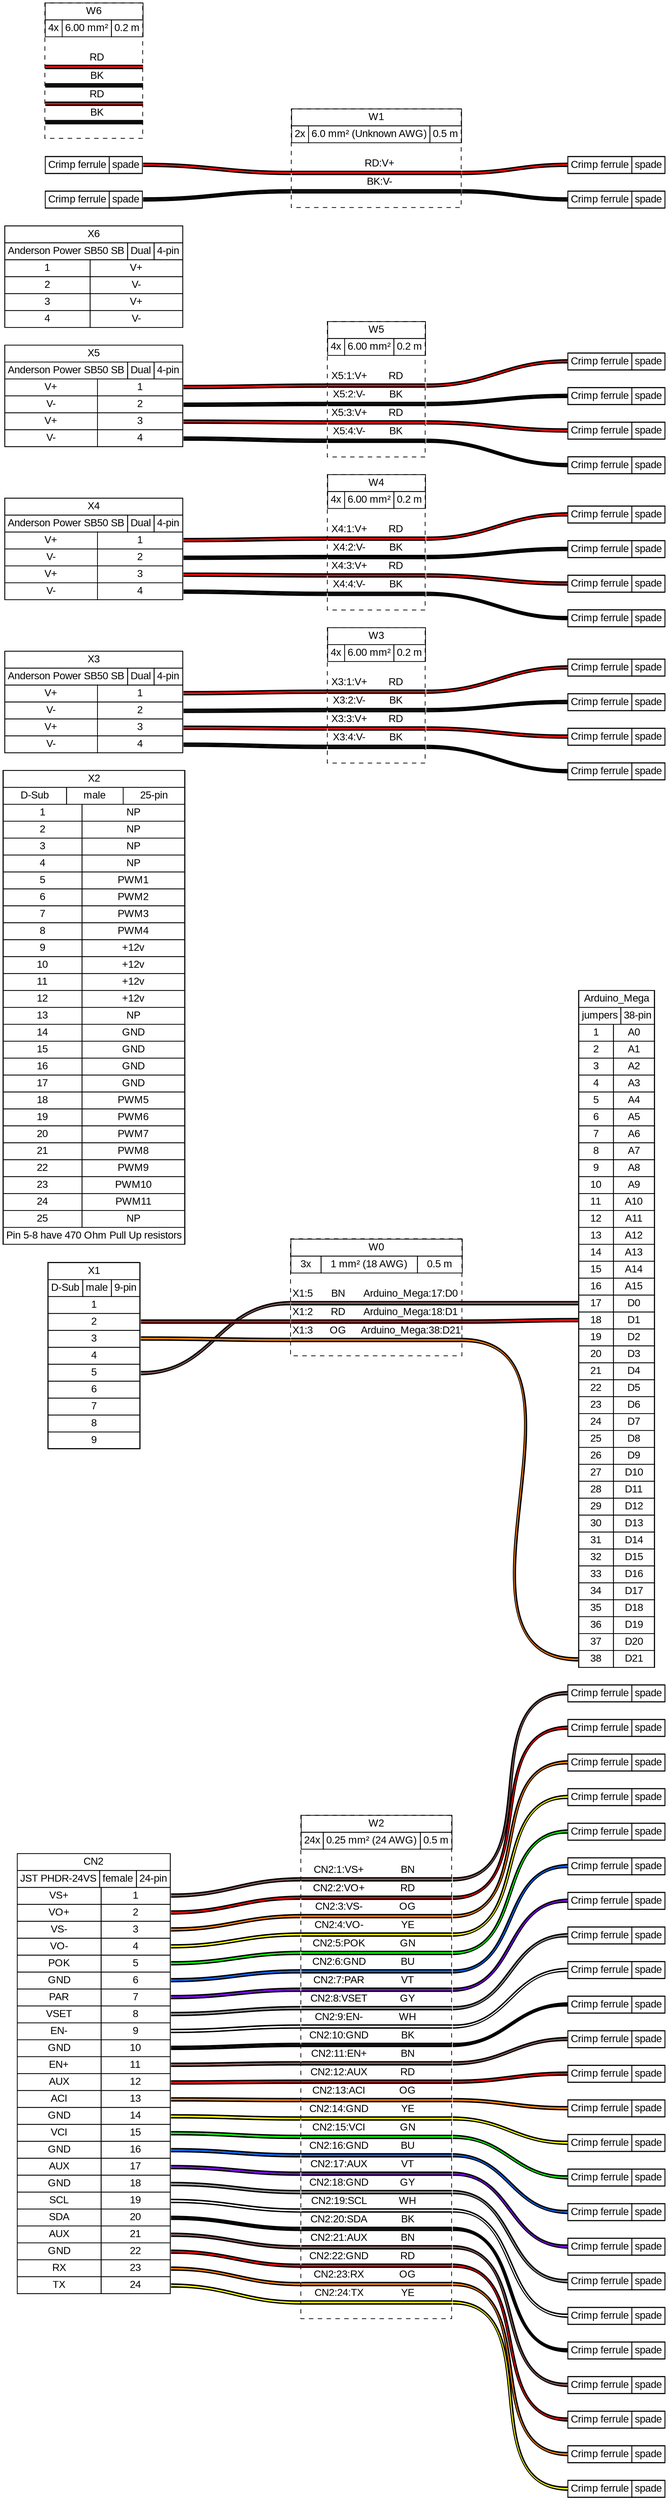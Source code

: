 graph {
// Graph generated by WireViz 0.3.2
// https://github.com/formatc1702/WireViz
	graph [bgcolor="#FFFFFF" fontname=arial nodesep=0.33 rankdir=LR ranksep=2]
	node [fillcolor="#FFFFFF" fontname=arial height=0 margin=0 shape=none style=filled width=0]
	edge [fontname=arial style=bold]
	CN2 [label=<
<table border="0" cellspacing="0" cellpadding="0">
 <tr><td>
  <table border="0" cellspacing="0" cellpadding="3" cellborder="1"><tr>
   <td balign="left">CN2</td>
  </tr></table>
 </td></tr>
 <tr><td>
  <table border="0" cellspacing="0" cellpadding="3" cellborder="1"><tr>
   <td balign="left">JST PHDR-24VS</td>
   <td balign="left">female</td>
   <td balign="left">24-pin</td>
  </tr></table>
 </td></tr>
 <tr><td>
  <table border="0" cellspacing="0" cellpadding="3" cellborder="1">
   <tr>
    <td>VS+</td>
    <td port="p1r">1</td>
   </tr>
   <tr>
    <td>VO+</td>
    <td port="p2r">2</td>
   </tr>
   <tr>
    <td>VS-</td>
    <td port="p3r">3</td>
   </tr>
   <tr>
    <td>VO-</td>
    <td port="p4r">4</td>
   </tr>
   <tr>
    <td>POK</td>
    <td port="p5r">5</td>
   </tr>
   <tr>
    <td>GND</td>
    <td port="p6r">6</td>
   </tr>
   <tr>
    <td>PAR</td>
    <td port="p7r">7</td>
   </tr>
   <tr>
    <td>VSET</td>
    <td port="p8r">8</td>
   </tr>
   <tr>
    <td>EN-</td>
    <td port="p9r">9</td>
   </tr>
   <tr>
    <td>GND</td>
    <td port="p10r">10</td>
   </tr>
   <tr>
    <td>EN+</td>
    <td port="p11r">11</td>
   </tr>
   <tr>
    <td>AUX</td>
    <td port="p12r">12</td>
   </tr>
   <tr>
    <td>ACI</td>
    <td port="p13r">13</td>
   </tr>
   <tr>
    <td>GND</td>
    <td port="p14r">14</td>
   </tr>
   <tr>
    <td>VCI</td>
    <td port="p15r">15</td>
   </tr>
   <tr>
    <td>GND</td>
    <td port="p16r">16</td>
   </tr>
   <tr>
    <td>AUX</td>
    <td port="p17r">17</td>
   </tr>
   <tr>
    <td>GND</td>
    <td port="p18r">18</td>
   </tr>
   <tr>
    <td>SCL</td>
    <td port="p19r">19</td>
   </tr>
   <tr>
    <td>SDA</td>
    <td port="p20r">20</td>
   </tr>
   <tr>
    <td>AUX</td>
    <td port="p21r">21</td>
   </tr>
   <tr>
    <td>GND</td>
    <td port="p22r">22</td>
   </tr>
   <tr>
    <td>RX</td>
    <td port="p23r">23</td>
   </tr>
   <tr>
    <td>TX</td>
    <td port="p24r">24</td>
   </tr>
  </table>
 </td></tr>
</table>
> fillcolor="#FFFFFF" shape=box style=filled]
	X1 [label=<
<table border="0" cellspacing="0" cellpadding="0">
 <tr><td>
  <table border="0" cellspacing="0" cellpadding="3" cellborder="1"><tr>
   <td balign="left">X1</td>
  </tr></table>
 </td></tr>
 <tr><td>
  <table border="0" cellspacing="0" cellpadding="3" cellborder="1"><tr>
   <td balign="left">D-Sub</td>
   <td balign="left">male</td>
   <td balign="left">9-pin</td>
  </tr></table>
 </td></tr>
 <tr><td>
  <table border="0" cellspacing="0" cellpadding="3" cellborder="1">
   <tr>
    <td port="p1r">1</td>
   </tr>
   <tr>
    <td port="p2r">2</td>
   </tr>
   <tr>
    <td port="p3r">3</td>
   </tr>
   <tr>
    <td port="p4r">4</td>
   </tr>
   <tr>
    <td port="p5r">5</td>
   </tr>
   <tr>
    <td port="p6r">6</td>
   </tr>
   <tr>
    <td port="p7r">7</td>
   </tr>
   <tr>
    <td port="p8r">8</td>
   </tr>
   <tr>
    <td port="p9r">9</td>
   </tr>
  </table>
 </td></tr>
</table>
> fillcolor="#FFFFFF" shape=box style=filled]
	X2 [label=<
<table border="0" cellspacing="0" cellpadding="0">
 <tr><td>
  <table border="0" cellspacing="0" cellpadding="3" cellborder="1"><tr>
   <td balign="left">X2</td>
  </tr></table>
 </td></tr>
 <tr><td>
  <table border="0" cellspacing="0" cellpadding="3" cellborder="1"><tr>
   <td balign="left">D-Sub</td>
   <td balign="left">male</td>
   <td balign="left">25-pin</td>
  </tr></table>
 </td></tr>
 <tr><td>
  <table border="0" cellspacing="0" cellpadding="3" cellborder="1">
   <tr>
    <td port="p1l">1</td>
    <td>NP</td>
   </tr>
   <tr>
    <td port="p2l">2</td>
    <td>NP</td>
   </tr>
   <tr>
    <td port="p3l">3</td>
    <td>NP</td>
   </tr>
   <tr>
    <td port="p4l">4</td>
    <td>NP</td>
   </tr>
   <tr>
    <td port="p5l">5</td>
    <td>PWM1</td>
   </tr>
   <tr>
    <td port="p6l">6</td>
    <td>PWM2</td>
   </tr>
   <tr>
    <td port="p7l">7</td>
    <td>PWM3</td>
   </tr>
   <tr>
    <td port="p8l">8</td>
    <td>PWM4</td>
   </tr>
   <tr>
    <td port="p9l">9</td>
    <td>+12v</td>
   </tr>
   <tr>
    <td port="p10l">10</td>
    <td>+12v</td>
   </tr>
   <tr>
    <td port="p11l">11</td>
    <td>+12v</td>
   </tr>
   <tr>
    <td port="p12l">12</td>
    <td>+12v</td>
   </tr>
   <tr>
    <td port="p13l">13</td>
    <td>NP</td>
   </tr>
   <tr>
    <td port="p14l">14</td>
    <td>GND</td>
   </tr>
   <tr>
    <td port="p15l">15</td>
    <td>GND</td>
   </tr>
   <tr>
    <td port="p16l">16</td>
    <td>GND</td>
   </tr>
   <tr>
    <td port="p17l">17</td>
    <td>GND</td>
   </tr>
   <tr>
    <td port="p18l">18</td>
    <td>PWM5</td>
   </tr>
   <tr>
    <td port="p19l">19</td>
    <td>PWM6</td>
   </tr>
   <tr>
    <td port="p20l">20</td>
    <td>PWM7</td>
   </tr>
   <tr>
    <td port="p21l">21</td>
    <td>PWM8</td>
   </tr>
   <tr>
    <td port="p22l">22</td>
    <td>PWM9</td>
   </tr>
   <tr>
    <td port="p23l">23</td>
    <td>PWM10</td>
   </tr>
   <tr>
    <td port="p24l">24</td>
    <td>PWM11</td>
   </tr>
   <tr>
    <td port="p25l">25</td>
    <td>NP</td>
   </tr>
  </table>
 </td></tr>
 <tr><td>
  <table border="0" cellspacing="0" cellpadding="3" cellborder="1"><tr>
   <td balign="left">Pin 5-8 have 470 Ohm Pull Up resistors</td>
  </tr></table>
 </td></tr>
</table>
> fillcolor="#FFFFFF" shape=box style=filled]
	X3 [label=<
<table border="0" cellspacing="0" cellpadding="0">
 <tr><td>
  <table border="0" cellspacing="0" cellpadding="3" cellborder="1"><tr>
   <td balign="left">X3</td>
  </tr></table>
 </td></tr>
 <tr><td>
  <table border="0" cellspacing="0" cellpadding="3" cellborder="1"><tr>
   <td balign="left">Anderson Power SB50 SB</td>
   <td balign="left">Dual</td>
   <td balign="left">4-pin</td>
  </tr></table>
 </td></tr>
 <tr><td>
  <table border="0" cellspacing="0" cellpadding="3" cellborder="1">
   <tr>
    <td>V+</td>
    <td port="p1r">1</td>
   </tr>
   <tr>
    <td>V-</td>
    <td port="p2r">2</td>
   </tr>
   <tr>
    <td>V+</td>
    <td port="p3r">3</td>
   </tr>
   <tr>
    <td>V-</td>
    <td port="p4r">4</td>
   </tr>
  </table>
 </td></tr>
</table>
> fillcolor="#FFFFFF" shape=box style=filled]
	X4 [label=<
<table border="0" cellspacing="0" cellpadding="0">
 <tr><td>
  <table border="0" cellspacing="0" cellpadding="3" cellborder="1"><tr>
   <td balign="left">X4</td>
  </tr></table>
 </td></tr>
 <tr><td>
  <table border="0" cellspacing="0" cellpadding="3" cellborder="1"><tr>
   <td balign="left">Anderson Power SB50 SB</td>
   <td balign="left">Dual</td>
   <td balign="left">4-pin</td>
  </tr></table>
 </td></tr>
 <tr><td>
  <table border="0" cellspacing="0" cellpadding="3" cellborder="1">
   <tr>
    <td>V+</td>
    <td port="p1r">1</td>
   </tr>
   <tr>
    <td>V-</td>
    <td port="p2r">2</td>
   </tr>
   <tr>
    <td>V+</td>
    <td port="p3r">3</td>
   </tr>
   <tr>
    <td>V-</td>
    <td port="p4r">4</td>
   </tr>
  </table>
 </td></tr>
</table>
> fillcolor="#FFFFFF" shape=box style=filled]
	X5 [label=<
<table border="0" cellspacing="0" cellpadding="0">
 <tr><td>
  <table border="0" cellspacing="0" cellpadding="3" cellborder="1"><tr>
   <td balign="left">X5</td>
  </tr></table>
 </td></tr>
 <tr><td>
  <table border="0" cellspacing="0" cellpadding="3" cellborder="1"><tr>
   <td balign="left">Anderson Power SB50 SB</td>
   <td balign="left">Dual</td>
   <td balign="left">4-pin</td>
  </tr></table>
 </td></tr>
 <tr><td>
  <table border="0" cellspacing="0" cellpadding="3" cellborder="1">
   <tr>
    <td>V+</td>
    <td port="p1r">1</td>
   </tr>
   <tr>
    <td>V-</td>
    <td port="p2r">2</td>
   </tr>
   <tr>
    <td>V+</td>
    <td port="p3r">3</td>
   </tr>
   <tr>
    <td>V-</td>
    <td port="p4r">4</td>
   </tr>
  </table>
 </td></tr>
</table>
> fillcolor="#FFFFFF" shape=box style=filled]
	X6 [label=<
<table border="0" cellspacing="0" cellpadding="0">
 <tr><td>
  <table border="0" cellspacing="0" cellpadding="3" cellborder="1"><tr>
   <td balign="left">X6</td>
  </tr></table>
 </td></tr>
 <tr><td>
  <table border="0" cellspacing="0" cellpadding="3" cellborder="1"><tr>
   <td balign="left">Anderson Power SB50 SB</td>
   <td balign="left">Dual</td>
   <td balign="left">4-pin</td>
  </tr></table>
 </td></tr>
 <tr><td>
  <table border="0" cellspacing="0" cellpadding="3" cellborder="1">
   <tr>
    <td port="p1l">1</td>
    <td>V+</td>
   </tr>
   <tr>
    <td port="p2l">2</td>
    <td>V-</td>
   </tr>
   <tr>
    <td port="p3l">3</td>
    <td>V+</td>
   </tr>
   <tr>
    <td port="p4l">4</td>
    <td>V-</td>
   </tr>
  </table>
 </td></tr>
</table>
> fillcolor="#FFFFFF" shape=box style=filled]
	Arduino_Mega [label=<
<table border="0" cellspacing="0" cellpadding="0">
 <tr><td>
  <table border="0" cellspacing="0" cellpadding="3" cellborder="1"><tr>
   <td balign="left">Arduino_Mega</td>
  </tr></table>
 </td></tr>
 <tr><td>
  <table border="0" cellspacing="0" cellpadding="3" cellborder="1"><tr>
   <td balign="left">jumpers</td>
   <td balign="left">38-pin</td>
  </tr></table>
 </td></tr>
 <tr><td>
  <table border="0" cellspacing="0" cellpadding="3" cellborder="1">
   <tr>
    <td port="p1l">1</td>
    <td>A0</td>
   </tr>
   <tr>
    <td port="p2l">2</td>
    <td>A1</td>
   </tr>
   <tr>
    <td port="p3l">3</td>
    <td>A2</td>
   </tr>
   <tr>
    <td port="p4l">4</td>
    <td>A3</td>
   </tr>
   <tr>
    <td port="p5l">5</td>
    <td>A4</td>
   </tr>
   <tr>
    <td port="p6l">6</td>
    <td>A5</td>
   </tr>
   <tr>
    <td port="p7l">7</td>
    <td>A6</td>
   </tr>
   <tr>
    <td port="p8l">8</td>
    <td>A7</td>
   </tr>
   <tr>
    <td port="p9l">9</td>
    <td>A8</td>
   </tr>
   <tr>
    <td port="p10l">10</td>
    <td>A9</td>
   </tr>
   <tr>
    <td port="p11l">11</td>
    <td>A10</td>
   </tr>
   <tr>
    <td port="p12l">12</td>
    <td>A11</td>
   </tr>
   <tr>
    <td port="p13l">13</td>
    <td>A12</td>
   </tr>
   <tr>
    <td port="p14l">14</td>
    <td>A13</td>
   </tr>
   <tr>
    <td port="p15l">15</td>
    <td>A14</td>
   </tr>
   <tr>
    <td port="p16l">16</td>
    <td>A15</td>
   </tr>
   <tr>
    <td port="p17l">17</td>
    <td>D0</td>
   </tr>
   <tr>
    <td port="p18l">18</td>
    <td>D1</td>
   </tr>
   <tr>
    <td port="p19l">19</td>
    <td>D2</td>
   </tr>
   <tr>
    <td port="p20l">20</td>
    <td>D3</td>
   </tr>
   <tr>
    <td port="p21l">21</td>
    <td>D4</td>
   </tr>
   <tr>
    <td port="p22l">22</td>
    <td>D5</td>
   </tr>
   <tr>
    <td port="p23l">23</td>
    <td>D6</td>
   </tr>
   <tr>
    <td port="p24l">24</td>
    <td>D7</td>
   </tr>
   <tr>
    <td port="p25l">25</td>
    <td>D8</td>
   </tr>
   <tr>
    <td port="p26l">26</td>
    <td>D9</td>
   </tr>
   <tr>
    <td port="p27l">27</td>
    <td>D10</td>
   </tr>
   <tr>
    <td port="p28l">28</td>
    <td>D11</td>
   </tr>
   <tr>
    <td port="p29l">29</td>
    <td>D12</td>
   </tr>
   <tr>
    <td port="p30l">30</td>
    <td>D13</td>
   </tr>
   <tr>
    <td port="p31l">31</td>
    <td>D14</td>
   </tr>
   <tr>
    <td port="p32l">32</td>
    <td>D15</td>
   </tr>
   <tr>
    <td port="p33l">33</td>
    <td>D16</td>
   </tr>
   <tr>
    <td port="p34l">34</td>
    <td>D17</td>
   </tr>
   <tr>
    <td port="p35l">35</td>
    <td>D18</td>
   </tr>
   <tr>
    <td port="p36l">36</td>
    <td>D19</td>
   </tr>
   <tr>
    <td port="p37l">37</td>
    <td>D20</td>
   </tr>
   <tr>
    <td port="p38l">38</td>
    <td>D21</td>
   </tr>
  </table>
 </td></tr>
</table>
> fillcolor="#FFFFFF" shape=box style=filled]
	_ferrule_crimp_1 [label=<
<table border="0" cellspacing="0" cellpadding="0">
 <tr><td>
  <table border="0" cellspacing="0" cellpadding="3" cellborder="1"><tr>
   <td balign="left">Crimp ferrule</td>
   <td balign="left">spade</td>
  </tr></table>
 </td></tr>
</table>
> fillcolor="#FFFFFF" shape=box style=filled]
	_ferrule_crimp_2 [label=<
<table border="0" cellspacing="0" cellpadding="0">
 <tr><td>
  <table border="0" cellspacing="0" cellpadding="3" cellborder="1"><tr>
   <td balign="left">Crimp ferrule</td>
   <td balign="left">spade</td>
  </tr></table>
 </td></tr>
</table>
> fillcolor="#FFFFFF" shape=box style=filled]
	_ferrule_crimp_3 [label=<
<table border="0" cellspacing="0" cellpadding="0">
 <tr><td>
  <table border="0" cellspacing="0" cellpadding="3" cellborder="1"><tr>
   <td balign="left">Crimp ferrule</td>
   <td balign="left">spade</td>
  </tr></table>
 </td></tr>
</table>
> fillcolor="#FFFFFF" shape=box style=filled]
	_ferrule_crimp_4 [label=<
<table border="0" cellspacing="0" cellpadding="0">
 <tr><td>
  <table border="0" cellspacing="0" cellpadding="3" cellborder="1"><tr>
   <td balign="left">Crimp ferrule</td>
   <td balign="left">spade</td>
  </tr></table>
 </td></tr>
</table>
> fillcolor="#FFFFFF" shape=box style=filled]
	_ferrule_crimp_5 [label=<
<table border="0" cellspacing="0" cellpadding="0">
 <tr><td>
  <table border="0" cellspacing="0" cellpadding="3" cellborder="1"><tr>
   <td balign="left">Crimp ferrule</td>
   <td balign="left">spade</td>
  </tr></table>
 </td></tr>
</table>
> fillcolor="#FFFFFF" shape=box style=filled]
	_ferrule_crimp_6 [label=<
<table border="0" cellspacing="0" cellpadding="0">
 <tr><td>
  <table border="0" cellspacing="0" cellpadding="3" cellborder="1"><tr>
   <td balign="left">Crimp ferrule</td>
   <td balign="left">spade</td>
  </tr></table>
 </td></tr>
</table>
> fillcolor="#FFFFFF" shape=box style=filled]
	_ferrule_crimp_7 [label=<
<table border="0" cellspacing="0" cellpadding="0">
 <tr><td>
  <table border="0" cellspacing="0" cellpadding="3" cellborder="1"><tr>
   <td balign="left">Crimp ferrule</td>
   <td balign="left">spade</td>
  </tr></table>
 </td></tr>
</table>
> fillcolor="#FFFFFF" shape=box style=filled]
	_ferrule_crimp_8 [label=<
<table border="0" cellspacing="0" cellpadding="0">
 <tr><td>
  <table border="0" cellspacing="0" cellpadding="3" cellborder="1"><tr>
   <td balign="left">Crimp ferrule</td>
   <td balign="left">spade</td>
  </tr></table>
 </td></tr>
</table>
> fillcolor="#FFFFFF" shape=box style=filled]
	_ferrule_crimp_9 [label=<
<table border="0" cellspacing="0" cellpadding="0">
 <tr><td>
  <table border="0" cellspacing="0" cellpadding="3" cellborder="1"><tr>
   <td balign="left">Crimp ferrule</td>
   <td balign="left">spade</td>
  </tr></table>
 </td></tr>
</table>
> fillcolor="#FFFFFF" shape=box style=filled]
	_ferrule_crimp_10 [label=<
<table border="0" cellspacing="0" cellpadding="0">
 <tr><td>
  <table border="0" cellspacing="0" cellpadding="3" cellborder="1"><tr>
   <td balign="left">Crimp ferrule</td>
   <td balign="left">spade</td>
  </tr></table>
 </td></tr>
</table>
> fillcolor="#FFFFFF" shape=box style=filled]
	_ferrule_crimp_11 [label=<
<table border="0" cellspacing="0" cellpadding="0">
 <tr><td>
  <table border="0" cellspacing="0" cellpadding="3" cellborder="1"><tr>
   <td balign="left">Crimp ferrule</td>
   <td balign="left">spade</td>
  </tr></table>
 </td></tr>
</table>
> fillcolor="#FFFFFF" shape=box style=filled]
	_ferrule_crimp_12 [label=<
<table border="0" cellspacing="0" cellpadding="0">
 <tr><td>
  <table border="0" cellspacing="0" cellpadding="3" cellborder="1"><tr>
   <td balign="left">Crimp ferrule</td>
   <td balign="left">spade</td>
  </tr></table>
 </td></tr>
</table>
> fillcolor="#FFFFFF" shape=box style=filled]
	_ferrule_crimp_13 [label=<
<table border="0" cellspacing="0" cellpadding="0">
 <tr><td>
  <table border="0" cellspacing="0" cellpadding="3" cellborder="1"><tr>
   <td balign="left">Crimp ferrule</td>
   <td balign="left">spade</td>
  </tr></table>
 </td></tr>
</table>
> fillcolor="#FFFFFF" shape=box style=filled]
	_ferrule_crimp_14 [label=<
<table border="0" cellspacing="0" cellpadding="0">
 <tr><td>
  <table border="0" cellspacing="0" cellpadding="3" cellborder="1"><tr>
   <td balign="left">Crimp ferrule</td>
   <td balign="left">spade</td>
  </tr></table>
 </td></tr>
</table>
> fillcolor="#FFFFFF" shape=box style=filled]
	_ferrule_crimp_15 [label=<
<table border="0" cellspacing="0" cellpadding="0">
 <tr><td>
  <table border="0" cellspacing="0" cellpadding="3" cellborder="1"><tr>
   <td balign="left">Crimp ferrule</td>
   <td balign="left">spade</td>
  </tr></table>
 </td></tr>
</table>
> fillcolor="#FFFFFF" shape=box style=filled]
	_ferrule_crimp_16 [label=<
<table border="0" cellspacing="0" cellpadding="0">
 <tr><td>
  <table border="0" cellspacing="0" cellpadding="3" cellborder="1"><tr>
   <td balign="left">Crimp ferrule</td>
   <td balign="left">spade</td>
  </tr></table>
 </td></tr>
</table>
> fillcolor="#FFFFFF" shape=box style=filled]
	_ferrule_crimp_17 [label=<
<table border="0" cellspacing="0" cellpadding="0">
 <tr><td>
  <table border="0" cellspacing="0" cellpadding="3" cellborder="1"><tr>
   <td balign="left">Crimp ferrule</td>
   <td balign="left">spade</td>
  </tr></table>
 </td></tr>
</table>
> fillcolor="#FFFFFF" shape=box style=filled]
	_ferrule_crimp_18 [label=<
<table border="0" cellspacing="0" cellpadding="0">
 <tr><td>
  <table border="0" cellspacing="0" cellpadding="3" cellborder="1"><tr>
   <td balign="left">Crimp ferrule</td>
   <td balign="left">spade</td>
  </tr></table>
 </td></tr>
</table>
> fillcolor="#FFFFFF" shape=box style=filled]
	_ferrule_crimp_19 [label=<
<table border="0" cellspacing="0" cellpadding="0">
 <tr><td>
  <table border="0" cellspacing="0" cellpadding="3" cellborder="1"><tr>
   <td balign="left">Crimp ferrule</td>
   <td balign="left">spade</td>
  </tr></table>
 </td></tr>
</table>
> fillcolor="#FFFFFF" shape=box style=filled]
	_ferrule_crimp_20 [label=<
<table border="0" cellspacing="0" cellpadding="0">
 <tr><td>
  <table border="0" cellspacing="0" cellpadding="3" cellborder="1"><tr>
   <td balign="left">Crimp ferrule</td>
   <td balign="left">spade</td>
  </tr></table>
 </td></tr>
</table>
> fillcolor="#FFFFFF" shape=box style=filled]
	_ferrule_crimp_21 [label=<
<table border="0" cellspacing="0" cellpadding="0">
 <tr><td>
  <table border="0" cellspacing="0" cellpadding="3" cellborder="1"><tr>
   <td balign="left">Crimp ferrule</td>
   <td balign="left">spade</td>
  </tr></table>
 </td></tr>
</table>
> fillcolor="#FFFFFF" shape=box style=filled]
	_ferrule_crimp_22 [label=<
<table border="0" cellspacing="0" cellpadding="0">
 <tr><td>
  <table border="0" cellspacing="0" cellpadding="3" cellborder="1"><tr>
   <td balign="left">Crimp ferrule</td>
   <td balign="left">spade</td>
  </tr></table>
 </td></tr>
</table>
> fillcolor="#FFFFFF" shape=box style=filled]
	_ferrule_crimp_23 [label=<
<table border="0" cellspacing="0" cellpadding="0">
 <tr><td>
  <table border="0" cellspacing="0" cellpadding="3" cellborder="1"><tr>
   <td balign="left">Crimp ferrule</td>
   <td balign="left">spade</td>
  </tr></table>
 </td></tr>
</table>
> fillcolor="#FFFFFF" shape=box style=filled]
	_ferrule_crimp_24 [label=<
<table border="0" cellspacing="0" cellpadding="0">
 <tr><td>
  <table border="0" cellspacing="0" cellpadding="3" cellborder="1"><tr>
   <td balign="left">Crimp ferrule</td>
   <td balign="left">spade</td>
  </tr></table>
 </td></tr>
</table>
> fillcolor="#FFFFFF" shape=box style=filled]
	_ferrule_crimp_25 [label=<
<table border="0" cellspacing="0" cellpadding="0">
 <tr><td>
  <table border="0" cellspacing="0" cellpadding="3" cellborder="1"><tr>
   <td balign="left">Crimp ferrule</td>
   <td balign="left">spade</td>
  </tr></table>
 </td></tr>
</table>
> fillcolor="#FFFFFF" shape=box style=filled]
	_ferrule_crimp_26 [label=<
<table border="0" cellspacing="0" cellpadding="0">
 <tr><td>
  <table border="0" cellspacing="0" cellpadding="3" cellborder="1"><tr>
   <td balign="left">Crimp ferrule</td>
   <td balign="left">spade</td>
  </tr></table>
 </td></tr>
</table>
> fillcolor="#FFFFFF" shape=box style=filled]
	_ferrule_crimp_27 [label=<
<table border="0" cellspacing="0" cellpadding="0">
 <tr><td>
  <table border="0" cellspacing="0" cellpadding="3" cellborder="1"><tr>
   <td balign="left">Crimp ferrule</td>
   <td balign="left">spade</td>
  </tr></table>
 </td></tr>
</table>
> fillcolor="#FFFFFF" shape=box style=filled]
	_ferrule_crimp_28 [label=<
<table border="0" cellspacing="0" cellpadding="0">
 <tr><td>
  <table border="0" cellspacing="0" cellpadding="3" cellborder="1"><tr>
   <td balign="left">Crimp ferrule</td>
   <td balign="left">spade</td>
  </tr></table>
 </td></tr>
</table>
> fillcolor="#FFFFFF" shape=box style=filled]
	_ferrule_crimp_29 [label=<
<table border="0" cellspacing="0" cellpadding="0">
 <tr><td>
  <table border="0" cellspacing="0" cellpadding="3" cellborder="1"><tr>
   <td balign="left">Crimp ferrule</td>
   <td balign="left">spade</td>
  </tr></table>
 </td></tr>
</table>
> fillcolor="#FFFFFF" shape=box style=filled]
	_ferrule_crimp_30 [label=<
<table border="0" cellspacing="0" cellpadding="0">
 <tr><td>
  <table border="0" cellspacing="0" cellpadding="3" cellborder="1"><tr>
   <td balign="left">Crimp ferrule</td>
   <td balign="left">spade</td>
  </tr></table>
 </td></tr>
</table>
> fillcolor="#FFFFFF" shape=box style=filled]
	_ferrule_crimp_31 [label=<
<table border="0" cellspacing="0" cellpadding="0">
 <tr><td>
  <table border="0" cellspacing="0" cellpadding="3" cellborder="1"><tr>
   <td balign="left">Crimp ferrule</td>
   <td balign="left">spade</td>
  </tr></table>
 </td></tr>
</table>
> fillcolor="#FFFFFF" shape=box style=filled]
	_ferrule_crimp_32 [label=<
<table border="0" cellspacing="0" cellpadding="0">
 <tr><td>
  <table border="0" cellspacing="0" cellpadding="3" cellborder="1"><tr>
   <td balign="left">Crimp ferrule</td>
   <td balign="left">spade</td>
  </tr></table>
 </td></tr>
</table>
> fillcolor="#FFFFFF" shape=box style=filled]
	_ferrule_crimp_33 [label=<
<table border="0" cellspacing="0" cellpadding="0">
 <tr><td>
  <table border="0" cellspacing="0" cellpadding="3" cellborder="1"><tr>
   <td balign="left">Crimp ferrule</td>
   <td balign="left">spade</td>
  </tr></table>
 </td></tr>
</table>
> fillcolor="#FFFFFF" shape=box style=filled]
	_ferrule_crimp_34 [label=<
<table border="0" cellspacing="0" cellpadding="0">
 <tr><td>
  <table border="0" cellspacing="0" cellpadding="3" cellborder="1"><tr>
   <td balign="left">Crimp ferrule</td>
   <td balign="left">spade</td>
  </tr></table>
 </td></tr>
</table>
> fillcolor="#FFFFFF" shape=box style=filled]
	_ferrule_crimp_35 [label=<
<table border="0" cellspacing="0" cellpadding="0">
 <tr><td>
  <table border="0" cellspacing="0" cellpadding="3" cellborder="1"><tr>
   <td balign="left">Crimp ferrule</td>
   <td balign="left">spade</td>
  </tr></table>
 </td></tr>
</table>
> fillcolor="#FFFFFF" shape=box style=filled]
	_ferrule_crimp_36 [label=<
<table border="0" cellspacing="0" cellpadding="0">
 <tr><td>
  <table border="0" cellspacing="0" cellpadding="3" cellborder="1"><tr>
   <td balign="left">Crimp ferrule</td>
   <td balign="left">spade</td>
  </tr></table>
 </td></tr>
</table>
> fillcolor="#FFFFFF" shape=box style=filled]
	_ferrule_crimp_37 [label=<
<table border="0" cellspacing="0" cellpadding="0">
 <tr><td>
  <table border="0" cellspacing="0" cellpadding="3" cellborder="1"><tr>
   <td balign="left">Crimp ferrule</td>
   <td balign="left">spade</td>
  </tr></table>
 </td></tr>
</table>
> fillcolor="#FFFFFF" shape=box style=filled]
	_ferrule_crimp_38 [label=<
<table border="0" cellspacing="0" cellpadding="0">
 <tr><td>
  <table border="0" cellspacing="0" cellpadding="3" cellborder="1"><tr>
   <td balign="left">Crimp ferrule</td>
   <td balign="left">spade</td>
  </tr></table>
 </td></tr>
</table>
> fillcolor="#FFFFFF" shape=box style=filled]
	_ferrule_crimp_39 [label=<
<table border="0" cellspacing="0" cellpadding="0">
 <tr><td>
  <table border="0" cellspacing="0" cellpadding="3" cellborder="1"><tr>
   <td balign="left">Crimp ferrule</td>
   <td balign="left">spade</td>
  </tr></table>
 </td></tr>
</table>
> fillcolor="#FFFFFF" shape=box style=filled]
	_ferrule_crimp_40 [label=<
<table border="0" cellspacing="0" cellpadding="0">
 <tr><td>
  <table border="0" cellspacing="0" cellpadding="3" cellborder="1"><tr>
   <td balign="left">Crimp ferrule</td>
   <td balign="left">spade</td>
  </tr></table>
 </td></tr>
</table>
> fillcolor="#FFFFFF" shape=box style=filled]
	edge [color="#000000:#ff0000:#000000"]
	_ferrule_crimp_1:e -- W1:w1:w
	W1:w1:e -- _ferrule_crimp_3:w
	edge [color="#000000:#000000:#000000"]
	_ferrule_crimp_2:e -- W1:w2:w
	W1:w2:e -- _ferrule_crimp_4:w
	W1 [label=<
<table border="0" cellspacing="0" cellpadding="0">
 <tr><td>
  <table border="0" cellspacing="0" cellpadding="3" cellborder="1"><tr>
   <td balign="left">W1</td>
  </tr></table>
 </td></tr>
 <tr><td>
  <table border="0" cellspacing="0" cellpadding="3" cellborder="1"><tr>
   <td balign="left">2x</td>
   <td balign="left">6.0 mm² (Unknown AWG)</td>
   <td balign="left">0.5 m</td>
  </tr></table>
 </td></tr>
 <tr><td>
  <table border="0" cellspacing="0" cellborder="0">
   <tr><td>&nbsp;</td></tr>
   <tr>
    <td></td>
    <td>
     RD:V+
    </td>
    <td></td>
   </tr>
   <tr>
    <td colspan="3" border="0" cellspacing="0" cellpadding="0" port="w1" height="6">
     <table cellspacing="0" cellborder="0" border="0">
      <tr><td colspan="3" cellpadding="0" height="2" bgcolor="#000000" border="0"></td></tr>
      <tr><td colspan="3" cellpadding="0" height="2" bgcolor="#ff0000" border="0"></td></tr>
      <tr><td colspan="3" cellpadding="0" height="2" bgcolor="#000000" border="0"></td></tr>
     </table>
    </td>
   </tr>
   <tr>
    <td></td>
    <td>
     BK:V-
    </td>
    <td></td>
   </tr>
   <tr>
    <td colspan="3" border="0" cellspacing="0" cellpadding="0" port="w2" height="6">
     <table cellspacing="0" cellborder="0" border="0">
      <tr><td colspan="3" cellpadding="0" height="2" bgcolor="#000000" border="0"></td></tr>
      <tr><td colspan="3" cellpadding="0" height="2" bgcolor="#000000" border="0"></td></tr>
      <tr><td colspan="3" cellpadding="0" height="2" bgcolor="#000000" border="0"></td></tr>
     </table>
    </td>
   </tr>
   <tr><td>&nbsp;</td></tr>
  </table>
 </td></tr>
</table>
> fillcolor="#FFFFFF" shape=box style="filled,dashed"]
	edge [color="#000000:#895956:#000000"]
	CN2:p1r:e -- W2:w1:w
	W2:w1:e -- _ferrule_crimp_5:w
	edge [color="#000000:#ff0000:#000000"]
	CN2:p2r:e -- W2:w2:w
	W2:w2:e -- _ferrule_crimp_6:w
	edge [color="#000000:#ff8000:#000000"]
	CN2:p3r:e -- W2:w3:w
	W2:w3:e -- _ferrule_crimp_7:w
	edge [color="#000000:#ffff00:#000000"]
	CN2:p4r:e -- W2:w4:w
	W2:w4:e -- _ferrule_crimp_8:w
	edge [color="#000000:#00ff00:#000000"]
	CN2:p5r:e -- W2:w5:w
	W2:w5:e -- _ferrule_crimp_9:w
	edge [color="#000000:#0066ff:#000000"]
	CN2:p6r:e -- W2:w6:w
	W2:w6:e -- _ferrule_crimp_10:w
	edge [color="#000000:#8000ff:#000000"]
	CN2:p7r:e -- W2:w7:w
	W2:w7:e -- _ferrule_crimp_11:w
	edge [color="#000000:#999999:#000000"]
	CN2:p8r:e -- W2:w8:w
	W2:w8:e -- _ferrule_crimp_12:w
	edge [color="#000000:#ffffff:#000000"]
	CN2:p9r:e -- W2:w9:w
	W2:w9:e -- _ferrule_crimp_13:w
	edge [color="#000000:#000000:#000000"]
	CN2:p10r:e -- W2:w10:w
	W2:w10:e -- _ferrule_crimp_14:w
	edge [color="#000000:#895956:#000000"]
	CN2:p11r:e -- W2:w11:w
	W2:w11:e -- _ferrule_crimp_15:w
	edge [color="#000000:#ff0000:#000000"]
	CN2:p12r:e -- W2:w12:w
	W2:w12:e -- _ferrule_crimp_16:w
	edge [color="#000000:#ff8000:#000000"]
	CN2:p13r:e -- W2:w13:w
	W2:w13:e -- _ferrule_crimp_17:w
	edge [color="#000000:#ffff00:#000000"]
	CN2:p14r:e -- W2:w14:w
	W2:w14:e -- _ferrule_crimp_18:w
	edge [color="#000000:#00ff00:#000000"]
	CN2:p15r:e -- W2:w15:w
	W2:w15:e -- _ferrule_crimp_19:w
	edge [color="#000000:#0066ff:#000000"]
	CN2:p16r:e -- W2:w16:w
	W2:w16:e -- _ferrule_crimp_20:w
	edge [color="#000000:#8000ff:#000000"]
	CN2:p17r:e -- W2:w17:w
	W2:w17:e -- _ferrule_crimp_21:w
	edge [color="#000000:#999999:#000000"]
	CN2:p18r:e -- W2:w18:w
	W2:w18:e -- _ferrule_crimp_22:w
	edge [color="#000000:#ffffff:#000000"]
	CN2:p19r:e -- W2:w19:w
	W2:w19:e -- _ferrule_crimp_23:w
	edge [color="#000000:#000000:#000000"]
	CN2:p20r:e -- W2:w20:w
	W2:w20:e -- _ferrule_crimp_24:w
	edge [color="#000000:#895956:#000000"]
	CN2:p21r:e -- W2:w21:w
	W2:w21:e -- _ferrule_crimp_25:w
	edge [color="#000000:#ff0000:#000000"]
	CN2:p22r:e -- W2:w22:w
	W2:w22:e -- _ferrule_crimp_26:w
	edge [color="#000000:#ff8000:#000000"]
	CN2:p23r:e -- W2:w23:w
	W2:w23:e -- _ferrule_crimp_27:w
	edge [color="#000000:#ffff00:#000000"]
	CN2:p24r:e -- W2:w24:w
	W2:w24:e -- _ferrule_crimp_28:w
	W2 [label=<
<table border="0" cellspacing="0" cellpadding="0">
 <tr><td>
  <table border="0" cellspacing="0" cellpadding="3" cellborder="1"><tr>
   <td balign="left">W2</td>
  </tr></table>
 </td></tr>
 <tr><td>
  <table border="0" cellspacing="0" cellpadding="3" cellborder="1"><tr>
   <td balign="left">24x</td>
   <td balign="left">0.25 mm² (24 AWG)</td>
   <td balign="left">0.5 m</td>
  </tr></table>
 </td></tr>
 <tr><td>
  <table border="0" cellspacing="0" cellborder="0">
   <tr><td>&nbsp;</td></tr>
   <tr>
    <td>CN2:1:VS+</td>
    <td>
     BN
    </td>
    <td></td>
   </tr>
   <tr>
    <td colspan="3" border="0" cellspacing="0" cellpadding="0" port="w1" height="6">
     <table cellspacing="0" cellborder="0" border="0">
      <tr><td colspan="3" cellpadding="0" height="2" bgcolor="#000000" border="0"></td></tr>
      <tr><td colspan="3" cellpadding="0" height="2" bgcolor="#895956" border="0"></td></tr>
      <tr><td colspan="3" cellpadding="0" height="2" bgcolor="#000000" border="0"></td></tr>
     </table>
    </td>
   </tr>
   <tr>
    <td>CN2:2:VO+</td>
    <td>
     RD
    </td>
    <td></td>
   </tr>
   <tr>
    <td colspan="3" border="0" cellspacing="0" cellpadding="0" port="w2" height="6">
     <table cellspacing="0" cellborder="0" border="0">
      <tr><td colspan="3" cellpadding="0" height="2" bgcolor="#000000" border="0"></td></tr>
      <tr><td colspan="3" cellpadding="0" height="2" bgcolor="#ff0000" border="0"></td></tr>
      <tr><td colspan="3" cellpadding="0" height="2" bgcolor="#000000" border="0"></td></tr>
     </table>
    </td>
   </tr>
   <tr>
    <td>CN2:3:VS-</td>
    <td>
     OG
    </td>
    <td></td>
   </tr>
   <tr>
    <td colspan="3" border="0" cellspacing="0" cellpadding="0" port="w3" height="6">
     <table cellspacing="0" cellborder="0" border="0">
      <tr><td colspan="3" cellpadding="0" height="2" bgcolor="#000000" border="0"></td></tr>
      <tr><td colspan="3" cellpadding="0" height="2" bgcolor="#ff8000" border="0"></td></tr>
      <tr><td colspan="3" cellpadding="0" height="2" bgcolor="#000000" border="0"></td></tr>
     </table>
    </td>
   </tr>
   <tr>
    <td>CN2:4:VO-</td>
    <td>
     YE
    </td>
    <td></td>
   </tr>
   <tr>
    <td colspan="3" border="0" cellspacing="0" cellpadding="0" port="w4" height="6">
     <table cellspacing="0" cellborder="0" border="0">
      <tr><td colspan="3" cellpadding="0" height="2" bgcolor="#000000" border="0"></td></tr>
      <tr><td colspan="3" cellpadding="0" height="2" bgcolor="#ffff00" border="0"></td></tr>
      <tr><td colspan="3" cellpadding="0" height="2" bgcolor="#000000" border="0"></td></tr>
     </table>
    </td>
   </tr>
   <tr>
    <td>CN2:5:POK</td>
    <td>
     GN
    </td>
    <td></td>
   </tr>
   <tr>
    <td colspan="3" border="0" cellspacing="0" cellpadding="0" port="w5" height="6">
     <table cellspacing="0" cellborder="0" border="0">
      <tr><td colspan="3" cellpadding="0" height="2" bgcolor="#000000" border="0"></td></tr>
      <tr><td colspan="3" cellpadding="0" height="2" bgcolor="#00ff00" border="0"></td></tr>
      <tr><td colspan="3" cellpadding="0" height="2" bgcolor="#000000" border="0"></td></tr>
     </table>
    </td>
   </tr>
   <tr>
    <td>CN2:6:GND</td>
    <td>
     BU
    </td>
    <td></td>
   </tr>
   <tr>
    <td colspan="3" border="0" cellspacing="0" cellpadding="0" port="w6" height="6">
     <table cellspacing="0" cellborder="0" border="0">
      <tr><td colspan="3" cellpadding="0" height="2" bgcolor="#000000" border="0"></td></tr>
      <tr><td colspan="3" cellpadding="0" height="2" bgcolor="#0066ff" border="0"></td></tr>
      <tr><td colspan="3" cellpadding="0" height="2" bgcolor="#000000" border="0"></td></tr>
     </table>
    </td>
   </tr>
   <tr>
    <td>CN2:7:PAR</td>
    <td>
     VT
    </td>
    <td></td>
   </tr>
   <tr>
    <td colspan="3" border="0" cellspacing="0" cellpadding="0" port="w7" height="6">
     <table cellspacing="0" cellborder="0" border="0">
      <tr><td colspan="3" cellpadding="0" height="2" bgcolor="#000000" border="0"></td></tr>
      <tr><td colspan="3" cellpadding="0" height="2" bgcolor="#8000ff" border="0"></td></tr>
      <tr><td colspan="3" cellpadding="0" height="2" bgcolor="#000000" border="0"></td></tr>
     </table>
    </td>
   </tr>
   <tr>
    <td>CN2:8:VSET</td>
    <td>
     GY
    </td>
    <td></td>
   </tr>
   <tr>
    <td colspan="3" border="0" cellspacing="0" cellpadding="0" port="w8" height="6">
     <table cellspacing="0" cellborder="0" border="0">
      <tr><td colspan="3" cellpadding="0" height="2" bgcolor="#000000" border="0"></td></tr>
      <tr><td colspan="3" cellpadding="0" height="2" bgcolor="#999999" border="0"></td></tr>
      <tr><td colspan="3" cellpadding="0" height="2" bgcolor="#000000" border="0"></td></tr>
     </table>
    </td>
   </tr>
   <tr>
    <td>CN2:9:EN-</td>
    <td>
     WH
    </td>
    <td></td>
   </tr>
   <tr>
    <td colspan="3" border="0" cellspacing="0" cellpadding="0" port="w9" height="6">
     <table cellspacing="0" cellborder="0" border="0">
      <tr><td colspan="3" cellpadding="0" height="2" bgcolor="#000000" border="0"></td></tr>
      <tr><td colspan="3" cellpadding="0" height="2" bgcolor="#ffffff" border="0"></td></tr>
      <tr><td colspan="3" cellpadding="0" height="2" bgcolor="#000000" border="0"></td></tr>
     </table>
    </td>
   </tr>
   <tr>
    <td>CN2:10:GND</td>
    <td>
     BK
    </td>
    <td></td>
   </tr>
   <tr>
    <td colspan="3" border="0" cellspacing="0" cellpadding="0" port="w10" height="6">
     <table cellspacing="0" cellborder="0" border="0">
      <tr><td colspan="3" cellpadding="0" height="2" bgcolor="#000000" border="0"></td></tr>
      <tr><td colspan="3" cellpadding="0" height="2" bgcolor="#000000" border="0"></td></tr>
      <tr><td colspan="3" cellpadding="0" height="2" bgcolor="#000000" border="0"></td></tr>
     </table>
    </td>
   </tr>
   <tr>
    <td>CN2:11:EN+</td>
    <td>
     BN
    </td>
    <td></td>
   </tr>
   <tr>
    <td colspan="3" border="0" cellspacing="0" cellpadding="0" port="w11" height="6">
     <table cellspacing="0" cellborder="0" border="0">
      <tr><td colspan="3" cellpadding="0" height="2" bgcolor="#000000" border="0"></td></tr>
      <tr><td colspan="3" cellpadding="0" height="2" bgcolor="#895956" border="0"></td></tr>
      <tr><td colspan="3" cellpadding="0" height="2" bgcolor="#000000" border="0"></td></tr>
     </table>
    </td>
   </tr>
   <tr>
    <td>CN2:12:AUX</td>
    <td>
     RD
    </td>
    <td></td>
   </tr>
   <tr>
    <td colspan="3" border="0" cellspacing="0" cellpadding="0" port="w12" height="6">
     <table cellspacing="0" cellborder="0" border="0">
      <tr><td colspan="3" cellpadding="0" height="2" bgcolor="#000000" border="0"></td></tr>
      <tr><td colspan="3" cellpadding="0" height="2" bgcolor="#ff0000" border="0"></td></tr>
      <tr><td colspan="3" cellpadding="0" height="2" bgcolor="#000000" border="0"></td></tr>
     </table>
    </td>
   </tr>
   <tr>
    <td>CN2:13:ACI</td>
    <td>
     OG
    </td>
    <td></td>
   </tr>
   <tr>
    <td colspan="3" border="0" cellspacing="0" cellpadding="0" port="w13" height="6">
     <table cellspacing="0" cellborder="0" border="0">
      <tr><td colspan="3" cellpadding="0" height="2" bgcolor="#000000" border="0"></td></tr>
      <tr><td colspan="3" cellpadding="0" height="2" bgcolor="#ff8000" border="0"></td></tr>
      <tr><td colspan="3" cellpadding="0" height="2" bgcolor="#000000" border="0"></td></tr>
     </table>
    </td>
   </tr>
   <tr>
    <td>CN2:14:GND</td>
    <td>
     YE
    </td>
    <td></td>
   </tr>
   <tr>
    <td colspan="3" border="0" cellspacing="0" cellpadding="0" port="w14" height="6">
     <table cellspacing="0" cellborder="0" border="0">
      <tr><td colspan="3" cellpadding="0" height="2" bgcolor="#000000" border="0"></td></tr>
      <tr><td colspan="3" cellpadding="0" height="2" bgcolor="#ffff00" border="0"></td></tr>
      <tr><td colspan="3" cellpadding="0" height="2" bgcolor="#000000" border="0"></td></tr>
     </table>
    </td>
   </tr>
   <tr>
    <td>CN2:15:VCI</td>
    <td>
     GN
    </td>
    <td></td>
   </tr>
   <tr>
    <td colspan="3" border="0" cellspacing="0" cellpadding="0" port="w15" height="6">
     <table cellspacing="0" cellborder="0" border="0">
      <tr><td colspan="3" cellpadding="0" height="2" bgcolor="#000000" border="0"></td></tr>
      <tr><td colspan="3" cellpadding="0" height="2" bgcolor="#00ff00" border="0"></td></tr>
      <tr><td colspan="3" cellpadding="0" height="2" bgcolor="#000000" border="0"></td></tr>
     </table>
    </td>
   </tr>
   <tr>
    <td>CN2:16:GND</td>
    <td>
     BU
    </td>
    <td></td>
   </tr>
   <tr>
    <td colspan="3" border="0" cellspacing="0" cellpadding="0" port="w16" height="6">
     <table cellspacing="0" cellborder="0" border="0">
      <tr><td colspan="3" cellpadding="0" height="2" bgcolor="#000000" border="0"></td></tr>
      <tr><td colspan="3" cellpadding="0" height="2" bgcolor="#0066ff" border="0"></td></tr>
      <tr><td colspan="3" cellpadding="0" height="2" bgcolor="#000000" border="0"></td></tr>
     </table>
    </td>
   </tr>
   <tr>
    <td>CN2:17:AUX</td>
    <td>
     VT
    </td>
    <td></td>
   </tr>
   <tr>
    <td colspan="3" border="0" cellspacing="0" cellpadding="0" port="w17" height="6">
     <table cellspacing="0" cellborder="0" border="0">
      <tr><td colspan="3" cellpadding="0" height="2" bgcolor="#000000" border="0"></td></tr>
      <tr><td colspan="3" cellpadding="0" height="2" bgcolor="#8000ff" border="0"></td></tr>
      <tr><td colspan="3" cellpadding="0" height="2" bgcolor="#000000" border="0"></td></tr>
     </table>
    </td>
   </tr>
   <tr>
    <td>CN2:18:GND</td>
    <td>
     GY
    </td>
    <td></td>
   </tr>
   <tr>
    <td colspan="3" border="0" cellspacing="0" cellpadding="0" port="w18" height="6">
     <table cellspacing="0" cellborder="0" border="0">
      <tr><td colspan="3" cellpadding="0" height="2" bgcolor="#000000" border="0"></td></tr>
      <tr><td colspan="3" cellpadding="0" height="2" bgcolor="#999999" border="0"></td></tr>
      <tr><td colspan="3" cellpadding="0" height="2" bgcolor="#000000" border="0"></td></tr>
     </table>
    </td>
   </tr>
   <tr>
    <td>CN2:19:SCL</td>
    <td>
     WH
    </td>
    <td></td>
   </tr>
   <tr>
    <td colspan="3" border="0" cellspacing="0" cellpadding="0" port="w19" height="6">
     <table cellspacing="0" cellborder="0" border="0">
      <tr><td colspan="3" cellpadding="0" height="2" bgcolor="#000000" border="0"></td></tr>
      <tr><td colspan="3" cellpadding="0" height="2" bgcolor="#ffffff" border="0"></td></tr>
      <tr><td colspan="3" cellpadding="0" height="2" bgcolor="#000000" border="0"></td></tr>
     </table>
    </td>
   </tr>
   <tr>
    <td>CN2:20:SDA</td>
    <td>
     BK
    </td>
    <td></td>
   </tr>
   <tr>
    <td colspan="3" border="0" cellspacing="0" cellpadding="0" port="w20" height="6">
     <table cellspacing="0" cellborder="0" border="0">
      <tr><td colspan="3" cellpadding="0" height="2" bgcolor="#000000" border="0"></td></tr>
      <tr><td colspan="3" cellpadding="0" height="2" bgcolor="#000000" border="0"></td></tr>
      <tr><td colspan="3" cellpadding="0" height="2" bgcolor="#000000" border="0"></td></tr>
     </table>
    </td>
   </tr>
   <tr>
    <td>CN2:21:AUX</td>
    <td>
     BN
    </td>
    <td></td>
   </tr>
   <tr>
    <td colspan="3" border="0" cellspacing="0" cellpadding="0" port="w21" height="6">
     <table cellspacing="0" cellborder="0" border="0">
      <tr><td colspan="3" cellpadding="0" height="2" bgcolor="#000000" border="0"></td></tr>
      <tr><td colspan="3" cellpadding="0" height="2" bgcolor="#895956" border="0"></td></tr>
      <tr><td colspan="3" cellpadding="0" height="2" bgcolor="#000000" border="0"></td></tr>
     </table>
    </td>
   </tr>
   <tr>
    <td>CN2:22:GND</td>
    <td>
     RD
    </td>
    <td></td>
   </tr>
   <tr>
    <td colspan="3" border="0" cellspacing="0" cellpadding="0" port="w22" height="6">
     <table cellspacing="0" cellborder="0" border="0">
      <tr><td colspan="3" cellpadding="0" height="2" bgcolor="#000000" border="0"></td></tr>
      <tr><td colspan="3" cellpadding="0" height="2" bgcolor="#ff0000" border="0"></td></tr>
      <tr><td colspan="3" cellpadding="0" height="2" bgcolor="#000000" border="0"></td></tr>
     </table>
    </td>
   </tr>
   <tr>
    <td>CN2:23:RX</td>
    <td>
     OG
    </td>
    <td></td>
   </tr>
   <tr>
    <td colspan="3" border="0" cellspacing="0" cellpadding="0" port="w23" height="6">
     <table cellspacing="0" cellborder="0" border="0">
      <tr><td colspan="3" cellpadding="0" height="2" bgcolor="#000000" border="0"></td></tr>
      <tr><td colspan="3" cellpadding="0" height="2" bgcolor="#ff8000" border="0"></td></tr>
      <tr><td colspan="3" cellpadding="0" height="2" bgcolor="#000000" border="0"></td></tr>
     </table>
    </td>
   </tr>
   <tr>
    <td>CN2:24:TX</td>
    <td>
     YE
    </td>
    <td></td>
   </tr>
   <tr>
    <td colspan="3" border="0" cellspacing="0" cellpadding="0" port="w24" height="6">
     <table cellspacing="0" cellborder="0" border="0">
      <tr><td colspan="3" cellpadding="0" height="2" bgcolor="#000000" border="0"></td></tr>
      <tr><td colspan="3" cellpadding="0" height="2" bgcolor="#ffff00" border="0"></td></tr>
      <tr><td colspan="3" cellpadding="0" height="2" bgcolor="#000000" border="0"></td></tr>
     </table>
    </td>
   </tr>
   <tr><td>&nbsp;</td></tr>
  </table>
 </td></tr>
</table>
> fillcolor="#FFFFFF" shape=box style="filled,dashed"]
	edge [color="#000000:#895956:#000000"]
	X1:p5r:e -- W0:w1:w
	W0:w1:e -- Arduino_Mega:p17l:w
	edge [color="#000000:#ff0000:#000000"]
	X1:p2r:e -- W0:w2:w
	W0:w2:e -- Arduino_Mega:p18l:w
	edge [color="#000000:#ff8000:#000000"]
	X1:p3r:e -- W0:w3:w
	W0:w3:e -- Arduino_Mega:p38l:w
	W0 [label=<
<table border="0" cellspacing="0" cellpadding="0">
 <tr><td>
  <table border="0" cellspacing="0" cellpadding="3" cellborder="1"><tr>
   <td balign="left">W0</td>
  </tr></table>
 </td></tr>
 <tr><td>
  <table border="0" cellspacing="0" cellpadding="3" cellborder="1"><tr>
   <td balign="left">3x</td>
   <td balign="left">1 mm² (18 AWG)</td>
   <td balign="left">0.5 m</td>
  </tr></table>
 </td></tr>
 <tr><td>
  <table border="0" cellspacing="0" cellborder="0">
   <tr><td>&nbsp;</td></tr>
   <tr>
    <td>X1:5</td>
    <td>
     BN
    </td>
    <td>Arduino_Mega:17:D0</td>
   </tr>
   <tr>
    <td colspan="3" border="0" cellspacing="0" cellpadding="0" port="w1" height="6">
     <table cellspacing="0" cellborder="0" border="0">
      <tr><td colspan="3" cellpadding="0" height="2" bgcolor="#000000" border="0"></td></tr>
      <tr><td colspan="3" cellpadding="0" height="2" bgcolor="#895956" border="0"></td></tr>
      <tr><td colspan="3" cellpadding="0" height="2" bgcolor="#000000" border="0"></td></tr>
     </table>
    </td>
   </tr>
   <tr>
    <td>X1:2</td>
    <td>
     RD
    </td>
    <td>Arduino_Mega:18:D1</td>
   </tr>
   <tr>
    <td colspan="3" border="0" cellspacing="0" cellpadding="0" port="w2" height="6">
     <table cellspacing="0" cellborder="0" border="0">
      <tr><td colspan="3" cellpadding="0" height="2" bgcolor="#000000" border="0"></td></tr>
      <tr><td colspan="3" cellpadding="0" height="2" bgcolor="#ff0000" border="0"></td></tr>
      <tr><td colspan="3" cellpadding="0" height="2" bgcolor="#000000" border="0"></td></tr>
     </table>
    </td>
   </tr>
   <tr>
    <td>X1:3</td>
    <td>
     OG
    </td>
    <td>Arduino_Mega:38:D21</td>
   </tr>
   <tr>
    <td colspan="3" border="0" cellspacing="0" cellpadding="0" port="w3" height="6">
     <table cellspacing="0" cellborder="0" border="0">
      <tr><td colspan="3" cellpadding="0" height="2" bgcolor="#000000" border="0"></td></tr>
      <tr><td colspan="3" cellpadding="0" height="2" bgcolor="#ff8000" border="0"></td></tr>
      <tr><td colspan="3" cellpadding="0" height="2" bgcolor="#000000" border="0"></td></tr>
     </table>
    </td>
   </tr>
   <tr><td>&nbsp;</td></tr>
  </table>
 </td></tr>
</table>
> fillcolor="#FFFFFF" shape=box style="filled,dashed"]
	edge [color="#000000:#ff0000:#000000"]
	X3:p1r:e -- W3:w1:w
	W3:w1:e -- _ferrule_crimp_29:w
	edge [color="#000000:#000000:#000000"]
	X3:p2r:e -- W3:w2:w
	W3:w2:e -- _ferrule_crimp_30:w
	edge [color="#000000:#ff0000:#000000"]
	X3:p3r:e -- W3:w3:w
	W3:w3:e -- _ferrule_crimp_31:w
	edge [color="#000000:#000000:#000000"]
	X3:p4r:e -- W3:w4:w
	W3:w4:e -- _ferrule_crimp_32:w
	W3 [label=<
<table border="0" cellspacing="0" cellpadding="0">
 <tr><td>
  <table border="0" cellspacing="0" cellpadding="3" cellborder="1"><tr>
   <td balign="left">W3</td>
  </tr></table>
 </td></tr>
 <tr><td>
  <table border="0" cellspacing="0" cellpadding="3" cellborder="1"><tr>
   <td balign="left">4x</td>
   <td balign="left">6.00 mm²</td>
   <td balign="left">0.2 m</td>
  </tr></table>
 </td></tr>
 <tr><td>
  <table border="0" cellspacing="0" cellborder="0">
   <tr><td>&nbsp;</td></tr>
   <tr>
    <td>X3:1:V+</td>
    <td>
     RD
    </td>
    <td></td>
   </tr>
   <tr>
    <td colspan="3" border="0" cellspacing="0" cellpadding="0" port="w1" height="6">
     <table cellspacing="0" cellborder="0" border="0">
      <tr><td colspan="3" cellpadding="0" height="2" bgcolor="#000000" border="0"></td></tr>
      <tr><td colspan="3" cellpadding="0" height="2" bgcolor="#ff0000" border="0"></td></tr>
      <tr><td colspan="3" cellpadding="0" height="2" bgcolor="#000000" border="0"></td></tr>
     </table>
    </td>
   </tr>
   <tr>
    <td>X3:2:V-</td>
    <td>
     BK
    </td>
    <td></td>
   </tr>
   <tr>
    <td colspan="3" border="0" cellspacing="0" cellpadding="0" port="w2" height="6">
     <table cellspacing="0" cellborder="0" border="0">
      <tr><td colspan="3" cellpadding="0" height="2" bgcolor="#000000" border="0"></td></tr>
      <tr><td colspan="3" cellpadding="0" height="2" bgcolor="#000000" border="0"></td></tr>
      <tr><td colspan="3" cellpadding="0" height="2" bgcolor="#000000" border="0"></td></tr>
     </table>
    </td>
   </tr>
   <tr>
    <td>X3:3:V+</td>
    <td>
     RD
    </td>
    <td></td>
   </tr>
   <tr>
    <td colspan="3" border="0" cellspacing="0" cellpadding="0" port="w3" height="6">
     <table cellspacing="0" cellborder="0" border="0">
      <tr><td colspan="3" cellpadding="0" height="2" bgcolor="#000000" border="0"></td></tr>
      <tr><td colspan="3" cellpadding="0" height="2" bgcolor="#ff0000" border="0"></td></tr>
      <tr><td colspan="3" cellpadding="0" height="2" bgcolor="#000000" border="0"></td></tr>
     </table>
    </td>
   </tr>
   <tr>
    <td>X3:4:V-</td>
    <td>
     BK
    </td>
    <td></td>
   </tr>
   <tr>
    <td colspan="3" border="0" cellspacing="0" cellpadding="0" port="w4" height="6">
     <table cellspacing="0" cellborder="0" border="0">
      <tr><td colspan="3" cellpadding="0" height="2" bgcolor="#000000" border="0"></td></tr>
      <tr><td colspan="3" cellpadding="0" height="2" bgcolor="#000000" border="0"></td></tr>
      <tr><td colspan="3" cellpadding="0" height="2" bgcolor="#000000" border="0"></td></tr>
     </table>
    </td>
   </tr>
   <tr><td>&nbsp;</td></tr>
  </table>
 </td></tr>
</table>
> fillcolor="#FFFFFF" shape=box style="filled,dashed"]
	edge [color="#000000:#ff0000:#000000"]
	X4:p1r:e -- W4:w1:w
	W4:w1:e -- _ferrule_crimp_33:w
	edge [color="#000000:#000000:#000000"]
	X4:p2r:e -- W4:w2:w
	W4:w2:e -- _ferrule_crimp_34:w
	edge [color="#000000:#ff0000:#000000"]
	X4:p3r:e -- W4:w3:w
	W4:w3:e -- _ferrule_crimp_35:w
	edge [color="#000000:#000000:#000000"]
	X4:p4r:e -- W4:w4:w
	W4:w4:e -- _ferrule_crimp_36:w
	W4 [label=<
<table border="0" cellspacing="0" cellpadding="0">
 <tr><td>
  <table border="0" cellspacing="0" cellpadding="3" cellborder="1"><tr>
   <td balign="left">W4</td>
  </tr></table>
 </td></tr>
 <tr><td>
  <table border="0" cellspacing="0" cellpadding="3" cellborder="1"><tr>
   <td balign="left">4x</td>
   <td balign="left">6.00 mm²</td>
   <td balign="left">0.2 m</td>
  </tr></table>
 </td></tr>
 <tr><td>
  <table border="0" cellspacing="0" cellborder="0">
   <tr><td>&nbsp;</td></tr>
   <tr>
    <td>X4:1:V+</td>
    <td>
     RD
    </td>
    <td></td>
   </tr>
   <tr>
    <td colspan="3" border="0" cellspacing="0" cellpadding="0" port="w1" height="6">
     <table cellspacing="0" cellborder="0" border="0">
      <tr><td colspan="3" cellpadding="0" height="2" bgcolor="#000000" border="0"></td></tr>
      <tr><td colspan="3" cellpadding="0" height="2" bgcolor="#ff0000" border="0"></td></tr>
      <tr><td colspan="3" cellpadding="0" height="2" bgcolor="#000000" border="0"></td></tr>
     </table>
    </td>
   </tr>
   <tr>
    <td>X4:2:V-</td>
    <td>
     BK
    </td>
    <td></td>
   </tr>
   <tr>
    <td colspan="3" border="0" cellspacing="0" cellpadding="0" port="w2" height="6">
     <table cellspacing="0" cellborder="0" border="0">
      <tr><td colspan="3" cellpadding="0" height="2" bgcolor="#000000" border="0"></td></tr>
      <tr><td colspan="3" cellpadding="0" height="2" bgcolor="#000000" border="0"></td></tr>
      <tr><td colspan="3" cellpadding="0" height="2" bgcolor="#000000" border="0"></td></tr>
     </table>
    </td>
   </tr>
   <tr>
    <td>X4:3:V+</td>
    <td>
     RD
    </td>
    <td></td>
   </tr>
   <tr>
    <td colspan="3" border="0" cellspacing="0" cellpadding="0" port="w3" height="6">
     <table cellspacing="0" cellborder="0" border="0">
      <tr><td colspan="3" cellpadding="0" height="2" bgcolor="#000000" border="0"></td></tr>
      <tr><td colspan="3" cellpadding="0" height="2" bgcolor="#ff0000" border="0"></td></tr>
      <tr><td colspan="3" cellpadding="0" height="2" bgcolor="#000000" border="0"></td></tr>
     </table>
    </td>
   </tr>
   <tr>
    <td>X4:4:V-</td>
    <td>
     BK
    </td>
    <td></td>
   </tr>
   <tr>
    <td colspan="3" border="0" cellspacing="0" cellpadding="0" port="w4" height="6">
     <table cellspacing="0" cellborder="0" border="0">
      <tr><td colspan="3" cellpadding="0" height="2" bgcolor="#000000" border="0"></td></tr>
      <tr><td colspan="3" cellpadding="0" height="2" bgcolor="#000000" border="0"></td></tr>
      <tr><td colspan="3" cellpadding="0" height="2" bgcolor="#000000" border="0"></td></tr>
     </table>
    </td>
   </tr>
   <tr><td>&nbsp;</td></tr>
  </table>
 </td></tr>
</table>
> fillcolor="#FFFFFF" shape=box style="filled,dashed"]
	edge [color="#000000:#ff0000:#000000"]
	X5:p1r:e -- W5:w1:w
	W5:w1:e -- _ferrule_crimp_37:w
	edge [color="#000000:#000000:#000000"]
	X5:p2r:e -- W5:w2:w
	W5:w2:e -- _ferrule_crimp_38:w
	edge [color="#000000:#ff0000:#000000"]
	X5:p3r:e -- W5:w3:w
	W5:w3:e -- _ferrule_crimp_39:w
	edge [color="#000000:#000000:#000000"]
	X5:p4r:e -- W5:w4:w
	W5:w4:e -- _ferrule_crimp_40:w
	W5 [label=<
<table border="0" cellspacing="0" cellpadding="0">
 <tr><td>
  <table border="0" cellspacing="0" cellpadding="3" cellborder="1"><tr>
   <td balign="left">W5</td>
  </tr></table>
 </td></tr>
 <tr><td>
  <table border="0" cellspacing="0" cellpadding="3" cellborder="1"><tr>
   <td balign="left">4x</td>
   <td balign="left">6.00 mm²</td>
   <td balign="left">0.2 m</td>
  </tr></table>
 </td></tr>
 <tr><td>
  <table border="0" cellspacing="0" cellborder="0">
   <tr><td>&nbsp;</td></tr>
   <tr>
    <td>X5:1:V+</td>
    <td>
     RD
    </td>
    <td></td>
   </tr>
   <tr>
    <td colspan="3" border="0" cellspacing="0" cellpadding="0" port="w1" height="6">
     <table cellspacing="0" cellborder="0" border="0">
      <tr><td colspan="3" cellpadding="0" height="2" bgcolor="#000000" border="0"></td></tr>
      <tr><td colspan="3" cellpadding="0" height="2" bgcolor="#ff0000" border="0"></td></tr>
      <tr><td colspan="3" cellpadding="0" height="2" bgcolor="#000000" border="0"></td></tr>
     </table>
    </td>
   </tr>
   <tr>
    <td>X5:2:V-</td>
    <td>
     BK
    </td>
    <td></td>
   </tr>
   <tr>
    <td colspan="3" border="0" cellspacing="0" cellpadding="0" port="w2" height="6">
     <table cellspacing="0" cellborder="0" border="0">
      <tr><td colspan="3" cellpadding="0" height="2" bgcolor="#000000" border="0"></td></tr>
      <tr><td colspan="3" cellpadding="0" height="2" bgcolor="#000000" border="0"></td></tr>
      <tr><td colspan="3" cellpadding="0" height="2" bgcolor="#000000" border="0"></td></tr>
     </table>
    </td>
   </tr>
   <tr>
    <td>X5:3:V+</td>
    <td>
     RD
    </td>
    <td></td>
   </tr>
   <tr>
    <td colspan="3" border="0" cellspacing="0" cellpadding="0" port="w3" height="6">
     <table cellspacing="0" cellborder="0" border="0">
      <tr><td colspan="3" cellpadding="0" height="2" bgcolor="#000000" border="0"></td></tr>
      <tr><td colspan="3" cellpadding="0" height="2" bgcolor="#ff0000" border="0"></td></tr>
      <tr><td colspan="3" cellpadding="0" height="2" bgcolor="#000000" border="0"></td></tr>
     </table>
    </td>
   </tr>
   <tr>
    <td>X5:4:V-</td>
    <td>
     BK
    </td>
    <td></td>
   </tr>
   <tr>
    <td colspan="3" border="0" cellspacing="0" cellpadding="0" port="w4" height="6">
     <table cellspacing="0" cellborder="0" border="0">
      <tr><td colspan="3" cellpadding="0" height="2" bgcolor="#000000" border="0"></td></tr>
      <tr><td colspan="3" cellpadding="0" height="2" bgcolor="#000000" border="0"></td></tr>
      <tr><td colspan="3" cellpadding="0" height="2" bgcolor="#000000" border="0"></td></tr>
     </table>
    </td>
   </tr>
   <tr><td>&nbsp;</td></tr>
  </table>
 </td></tr>
</table>
> fillcolor="#FFFFFF" shape=box style="filled,dashed"]
	W6 [label=<
<table border="0" cellspacing="0" cellpadding="0">
 <tr><td>
  <table border="0" cellspacing="0" cellpadding="3" cellborder="1"><tr>
   <td balign="left">W6</td>
  </tr></table>
 </td></tr>
 <tr><td>
  <table border="0" cellspacing="0" cellpadding="3" cellborder="1"><tr>
   <td balign="left">4x</td>
   <td balign="left">6.00 mm²</td>
   <td balign="left">0.2 m</td>
  </tr></table>
 </td></tr>
 <tr><td>
  <table border="0" cellspacing="0" cellborder="0">
   <tr><td>&nbsp;</td></tr>
   <tr>
    <td><!-- 1_in --></td>
    <td>
     RD
    </td>
    <td><!-- 1_out --></td>
   </tr>
   <tr>
    <td colspan="3" border="0" cellspacing="0" cellpadding="0" port="w1" height="6">
     <table cellspacing="0" cellborder="0" border="0">
      <tr><td colspan="3" cellpadding="0" height="2" bgcolor="#000000" border="0"></td></tr>
      <tr><td colspan="3" cellpadding="0" height="2" bgcolor="#ff0000" border="0"></td></tr>
      <tr><td colspan="3" cellpadding="0" height="2" bgcolor="#000000" border="0"></td></tr>
     </table>
    </td>
   </tr>
   <tr>
    <td><!-- 2_in --></td>
    <td>
     BK
    </td>
    <td><!-- 2_out --></td>
   </tr>
   <tr>
    <td colspan="3" border="0" cellspacing="0" cellpadding="0" port="w2" height="6">
     <table cellspacing="0" cellborder="0" border="0">
      <tr><td colspan="3" cellpadding="0" height="2" bgcolor="#000000" border="0"></td></tr>
      <tr><td colspan="3" cellpadding="0" height="2" bgcolor="#000000" border="0"></td></tr>
      <tr><td colspan="3" cellpadding="0" height="2" bgcolor="#000000" border="0"></td></tr>
     </table>
    </td>
   </tr>
   <tr>
    <td><!-- 3_in --></td>
    <td>
     RD
    </td>
    <td><!-- 3_out --></td>
   </tr>
   <tr>
    <td colspan="3" border="0" cellspacing="0" cellpadding="0" port="w3" height="6">
     <table cellspacing="0" cellborder="0" border="0">
      <tr><td colspan="3" cellpadding="0" height="2" bgcolor="#000000" border="0"></td></tr>
      <tr><td colspan="3" cellpadding="0" height="2" bgcolor="#ff0000" border="0"></td></tr>
      <tr><td colspan="3" cellpadding="0" height="2" bgcolor="#000000" border="0"></td></tr>
     </table>
    </td>
   </tr>
   <tr>
    <td><!-- 4_in --></td>
    <td>
     BK
    </td>
    <td><!-- 4_out --></td>
   </tr>
   <tr>
    <td colspan="3" border="0" cellspacing="0" cellpadding="0" port="w4" height="6">
     <table cellspacing="0" cellborder="0" border="0">
      <tr><td colspan="3" cellpadding="0" height="2" bgcolor="#000000" border="0"></td></tr>
      <tr><td colspan="3" cellpadding="0" height="2" bgcolor="#000000" border="0"></td></tr>
      <tr><td colspan="3" cellpadding="0" height="2" bgcolor="#000000" border="0"></td></tr>
     </table>
    </td>
   </tr>
   <tr><td>&nbsp;</td></tr>
  </table>
 </td></tr>
</table>
> fillcolor="#FFFFFF" shape=box style="filled,dashed"]
}
